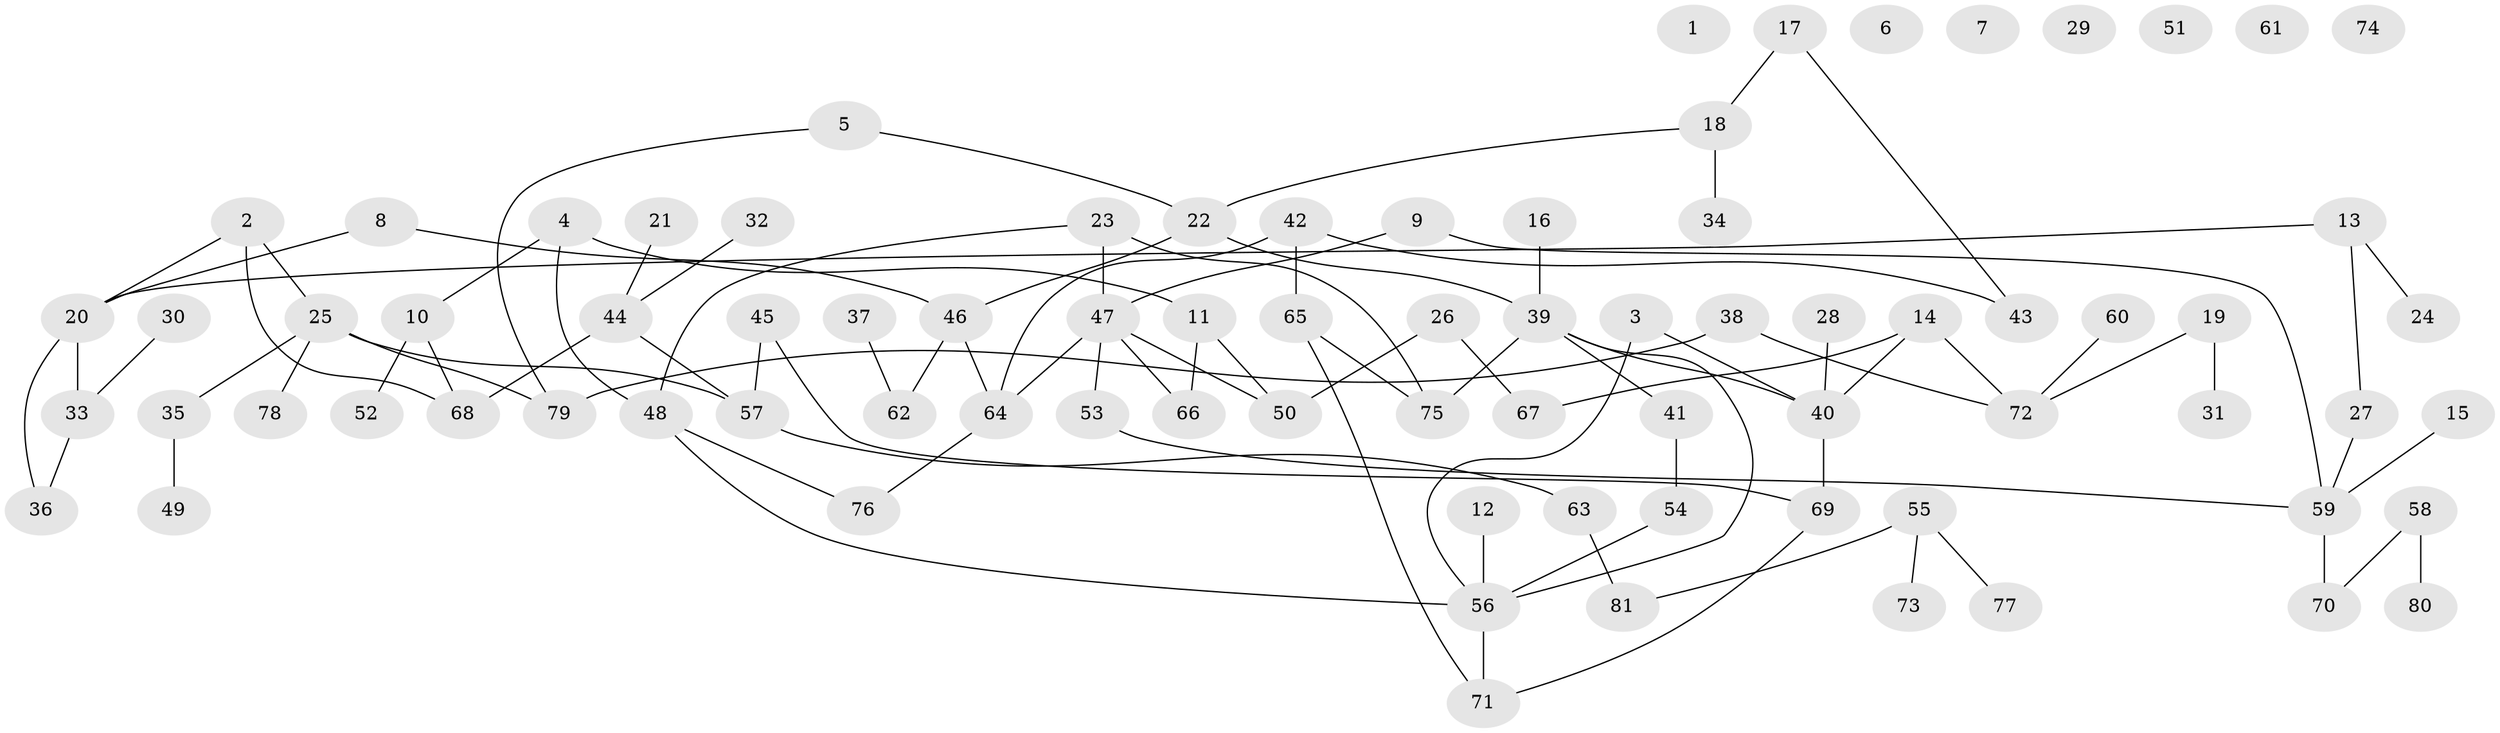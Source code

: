 // coarse degree distribution, {4: 0.23076923076923078, 2: 0.19230769230769232, 1: 0.19230769230769232, 6: 0.038461538461538464, 3: 0.23076923076923078, 5: 0.11538461538461539}
// Generated by graph-tools (version 1.1) at 2025/35/03/04/25 23:35:57]
// undirected, 81 vertices, 93 edges
graph export_dot {
  node [color=gray90,style=filled];
  1;
  2;
  3;
  4;
  5;
  6;
  7;
  8;
  9;
  10;
  11;
  12;
  13;
  14;
  15;
  16;
  17;
  18;
  19;
  20;
  21;
  22;
  23;
  24;
  25;
  26;
  27;
  28;
  29;
  30;
  31;
  32;
  33;
  34;
  35;
  36;
  37;
  38;
  39;
  40;
  41;
  42;
  43;
  44;
  45;
  46;
  47;
  48;
  49;
  50;
  51;
  52;
  53;
  54;
  55;
  56;
  57;
  58;
  59;
  60;
  61;
  62;
  63;
  64;
  65;
  66;
  67;
  68;
  69;
  70;
  71;
  72;
  73;
  74;
  75;
  76;
  77;
  78;
  79;
  80;
  81;
  2 -- 20;
  2 -- 25;
  2 -- 68;
  3 -- 40;
  3 -- 56;
  4 -- 10;
  4 -- 11;
  4 -- 48;
  5 -- 22;
  5 -- 79;
  8 -- 20;
  8 -- 46;
  9 -- 47;
  9 -- 59;
  10 -- 52;
  10 -- 68;
  11 -- 50;
  11 -- 66;
  12 -- 56;
  13 -- 20;
  13 -- 24;
  13 -- 27;
  14 -- 40;
  14 -- 67;
  14 -- 72;
  15 -- 59;
  16 -- 39;
  17 -- 18;
  17 -- 43;
  18 -- 22;
  18 -- 34;
  19 -- 31;
  19 -- 72;
  20 -- 33;
  20 -- 36;
  21 -- 44;
  22 -- 39;
  22 -- 46;
  23 -- 47;
  23 -- 48;
  23 -- 75;
  25 -- 35;
  25 -- 57;
  25 -- 78;
  25 -- 79;
  26 -- 50;
  26 -- 67;
  27 -- 59;
  28 -- 40;
  30 -- 33;
  32 -- 44;
  33 -- 36;
  35 -- 49;
  37 -- 62;
  38 -- 72;
  38 -- 79;
  39 -- 40;
  39 -- 41;
  39 -- 56;
  39 -- 75;
  40 -- 69;
  41 -- 54;
  42 -- 43;
  42 -- 64;
  42 -- 65;
  44 -- 57;
  44 -- 68;
  45 -- 57;
  45 -- 69;
  46 -- 62;
  46 -- 64;
  47 -- 50;
  47 -- 53;
  47 -- 64;
  47 -- 66;
  48 -- 56;
  48 -- 76;
  53 -- 59;
  54 -- 56;
  55 -- 73;
  55 -- 77;
  55 -- 81;
  56 -- 71;
  57 -- 63;
  58 -- 70;
  58 -- 80;
  59 -- 70;
  60 -- 72;
  63 -- 81;
  64 -- 76;
  65 -- 71;
  65 -- 75;
  69 -- 71;
}
